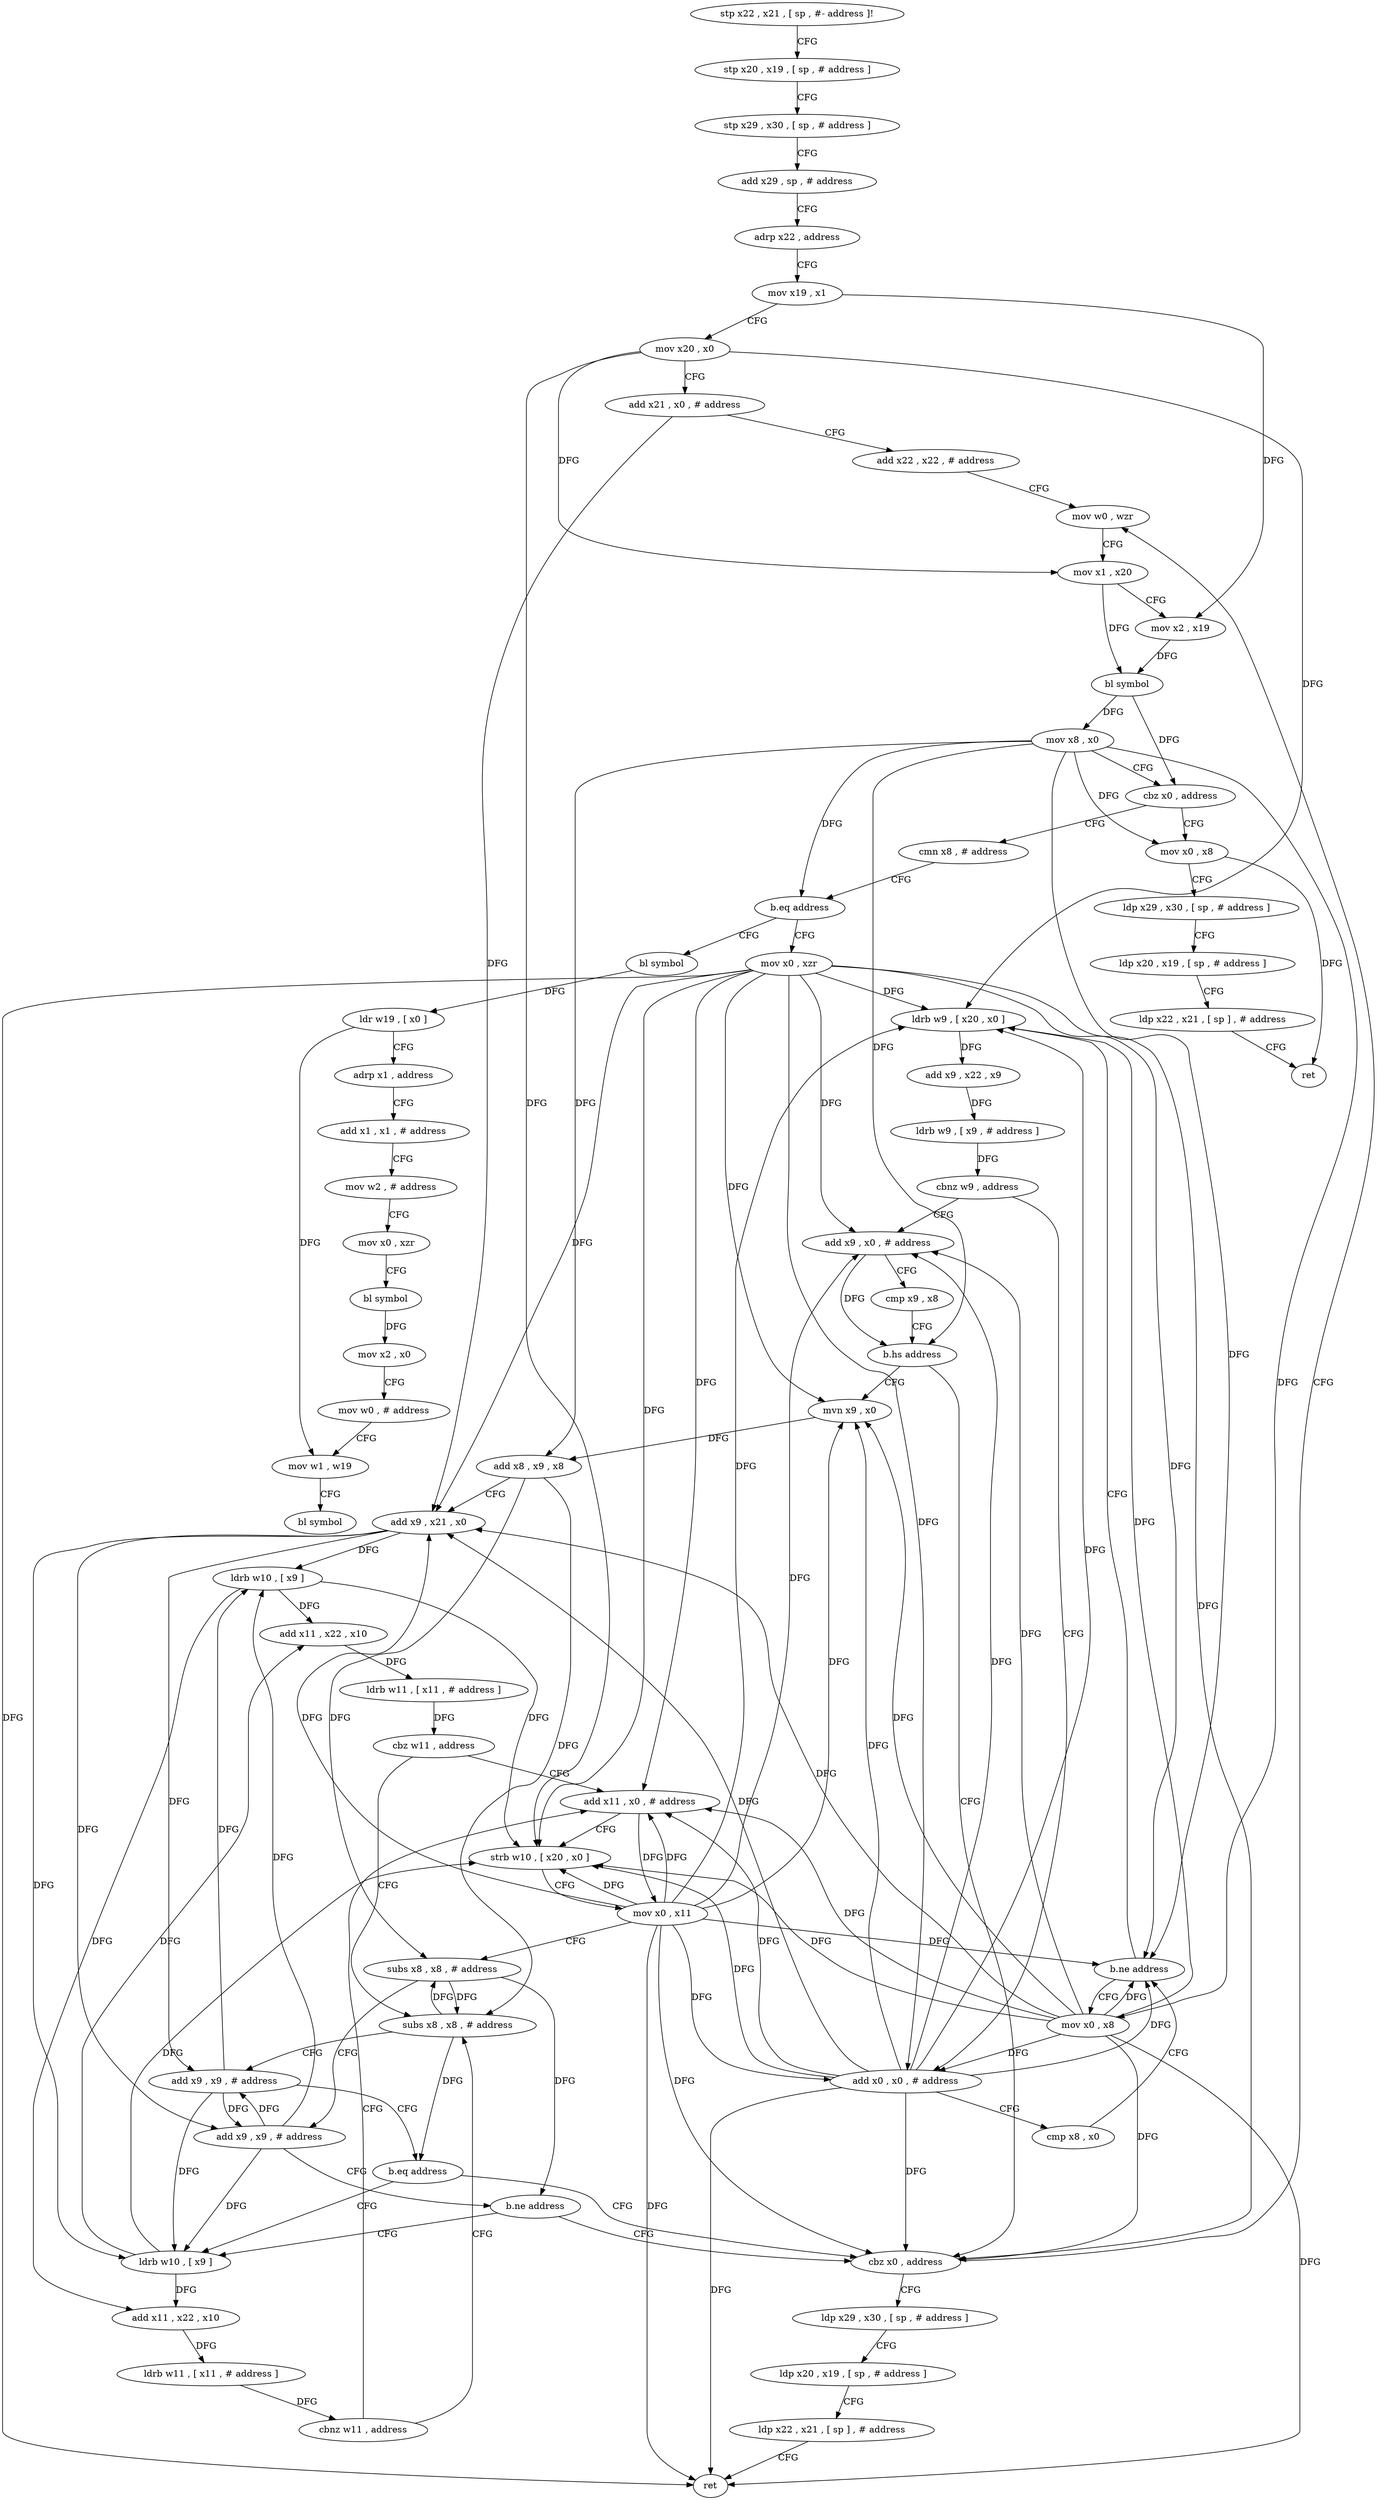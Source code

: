digraph "func" {
"4208264" [label = "stp x22 , x21 , [ sp , #- address ]!" ]
"4208268" [label = "stp x20 , x19 , [ sp , # address ]" ]
"4208272" [label = "stp x29 , x30 , [ sp , # address ]" ]
"4208276" [label = "add x29 , sp , # address" ]
"4208280" [label = "adrp x22 , address" ]
"4208284" [label = "mov x19 , x1" ]
"4208288" [label = "mov x20 , x0" ]
"4208292" [label = "add x21 , x0 , # address" ]
"4208296" [label = "add x22 , x22 , # address" ]
"4208300" [label = "mov w0 , wzr" ]
"4208480" [label = "mov x0 , x8" ]
"4208484" [label = "ldp x29 , x30 , [ sp , # address ]" ]
"4208488" [label = "ldp x20 , x19 , [ sp , # address ]" ]
"4208492" [label = "ldp x22 , x21 , [ sp ] , # address" ]
"4208496" [label = "ret" ]
"4208324" [label = "cmn x8 , # address" ]
"4208328" [label = "b.eq address" ]
"4208500" [label = "bl symbol" ]
"4208332" [label = "mov x0 , xzr" ]
"4208504" [label = "ldr w19 , [ x0 ]" ]
"4208508" [label = "adrp x1 , address" ]
"4208512" [label = "add x1 , x1 , # address" ]
"4208516" [label = "mov w2 , # address" ]
"4208520" [label = "mov x0 , xzr" ]
"4208524" [label = "bl symbol" ]
"4208528" [label = "mov x2 , x0" ]
"4208532" [label = "mov w0 , # address" ]
"4208536" [label = "mov w1 , w19" ]
"4208540" [label = "bl symbol" ]
"4208336" [label = "ldrb w9 , [ x20 , x0 ]" ]
"4208368" [label = "add x9 , x0 , # address" ]
"4208372" [label = "cmp x9 , x8" ]
"4208376" [label = "b.hs address" ]
"4208460" [label = "cbz x0 , address" ]
"4208380" [label = "mvn x9 , x0" ]
"4208352" [label = "add x0 , x0 , # address" ]
"4208356" [label = "cmp x8 , x0" ]
"4208360" [label = "b.ne address" ]
"4208364" [label = "mov x0 , x8" ]
"4208464" [label = "ldp x29 , x30 , [ sp , # address ]" ]
"4208384" [label = "add x8 , x9 , x8" ]
"4208388" [label = "add x9 , x21 , x0" ]
"4208392" [label = "ldrb w10 , [ x9 ]" ]
"4208396" [label = "add x11 , x22 , x10" ]
"4208400" [label = "ldrb w11 , [ x11 , # address ]" ]
"4208404" [label = "cbz w11 , address" ]
"4208436" [label = "add x11 , x0 , # address" ]
"4208408" [label = "subs x8 , x8 , # address" ]
"4208340" [label = "add x9 , x22 , x9" ]
"4208344" [label = "ldrb w9 , [ x9 , # address ]" ]
"4208348" [label = "cbnz w9 , address" ]
"4208304" [label = "mov x1 , x20" ]
"4208308" [label = "mov x2 , x19" ]
"4208312" [label = "bl symbol" ]
"4208316" [label = "mov x8 , x0" ]
"4208320" [label = "cbz x0 , address" ]
"4208468" [label = "ldp x20 , x19 , [ sp , # address ]" ]
"4208472" [label = "ldp x22 , x21 , [ sp ] , # address" ]
"4208476" [label = "ret" ]
"4208440" [label = "strb w10 , [ x20 , x0 ]" ]
"4208444" [label = "mov x0 , x11" ]
"4208448" [label = "subs x8 , x8 , # address" ]
"4208452" [label = "add x9 , x9 , # address" ]
"4208456" [label = "b.ne address" ]
"4208420" [label = "ldrb w10 , [ x9 ]" ]
"4208412" [label = "add x9 , x9 , # address" ]
"4208416" [label = "b.eq address" ]
"4208424" [label = "add x11 , x22 , x10" ]
"4208428" [label = "ldrb w11 , [ x11 , # address ]" ]
"4208432" [label = "cbnz w11 , address" ]
"4208264" -> "4208268" [ label = "CFG" ]
"4208268" -> "4208272" [ label = "CFG" ]
"4208272" -> "4208276" [ label = "CFG" ]
"4208276" -> "4208280" [ label = "CFG" ]
"4208280" -> "4208284" [ label = "CFG" ]
"4208284" -> "4208288" [ label = "CFG" ]
"4208284" -> "4208308" [ label = "DFG" ]
"4208288" -> "4208292" [ label = "CFG" ]
"4208288" -> "4208304" [ label = "DFG" ]
"4208288" -> "4208336" [ label = "DFG" ]
"4208288" -> "4208440" [ label = "DFG" ]
"4208292" -> "4208296" [ label = "CFG" ]
"4208292" -> "4208388" [ label = "DFG" ]
"4208296" -> "4208300" [ label = "CFG" ]
"4208300" -> "4208304" [ label = "CFG" ]
"4208480" -> "4208484" [ label = "CFG" ]
"4208480" -> "4208496" [ label = "DFG" ]
"4208484" -> "4208488" [ label = "CFG" ]
"4208488" -> "4208492" [ label = "CFG" ]
"4208492" -> "4208496" [ label = "CFG" ]
"4208324" -> "4208328" [ label = "CFG" ]
"4208328" -> "4208500" [ label = "CFG" ]
"4208328" -> "4208332" [ label = "CFG" ]
"4208500" -> "4208504" [ label = "DFG" ]
"4208332" -> "4208336" [ label = "DFG" ]
"4208332" -> "4208368" [ label = "DFG" ]
"4208332" -> "4208352" [ label = "DFG" ]
"4208332" -> "4208360" [ label = "DFG" ]
"4208332" -> "4208460" [ label = "DFG" ]
"4208332" -> "4208380" [ label = "DFG" ]
"4208332" -> "4208388" [ label = "DFG" ]
"4208332" -> "4208476" [ label = "DFG" ]
"4208332" -> "4208436" [ label = "DFG" ]
"4208332" -> "4208440" [ label = "DFG" ]
"4208504" -> "4208508" [ label = "CFG" ]
"4208504" -> "4208536" [ label = "DFG" ]
"4208508" -> "4208512" [ label = "CFG" ]
"4208512" -> "4208516" [ label = "CFG" ]
"4208516" -> "4208520" [ label = "CFG" ]
"4208520" -> "4208524" [ label = "CFG" ]
"4208524" -> "4208528" [ label = "DFG" ]
"4208528" -> "4208532" [ label = "CFG" ]
"4208532" -> "4208536" [ label = "CFG" ]
"4208536" -> "4208540" [ label = "CFG" ]
"4208336" -> "4208340" [ label = "DFG" ]
"4208368" -> "4208372" [ label = "CFG" ]
"4208368" -> "4208376" [ label = "DFG" ]
"4208372" -> "4208376" [ label = "CFG" ]
"4208376" -> "4208460" [ label = "CFG" ]
"4208376" -> "4208380" [ label = "CFG" ]
"4208460" -> "4208300" [ label = "CFG" ]
"4208460" -> "4208464" [ label = "CFG" ]
"4208380" -> "4208384" [ label = "DFG" ]
"4208352" -> "4208356" [ label = "CFG" ]
"4208352" -> "4208336" [ label = "DFG" ]
"4208352" -> "4208368" [ label = "DFG" ]
"4208352" -> "4208360" [ label = "DFG" ]
"4208352" -> "4208460" [ label = "DFG" ]
"4208352" -> "4208380" [ label = "DFG" ]
"4208352" -> "4208388" [ label = "DFG" ]
"4208352" -> "4208476" [ label = "DFG" ]
"4208352" -> "4208436" [ label = "DFG" ]
"4208352" -> "4208440" [ label = "DFG" ]
"4208356" -> "4208360" [ label = "CFG" ]
"4208360" -> "4208336" [ label = "CFG" ]
"4208360" -> "4208364" [ label = "CFG" ]
"4208364" -> "4208368" [ label = "DFG" ]
"4208364" -> "4208336" [ label = "DFG" ]
"4208364" -> "4208352" [ label = "DFG" ]
"4208364" -> "4208360" [ label = "DFG" ]
"4208364" -> "4208460" [ label = "DFG" ]
"4208364" -> "4208380" [ label = "DFG" ]
"4208364" -> "4208388" [ label = "DFG" ]
"4208364" -> "4208476" [ label = "DFG" ]
"4208364" -> "4208436" [ label = "DFG" ]
"4208364" -> "4208440" [ label = "DFG" ]
"4208464" -> "4208468" [ label = "CFG" ]
"4208384" -> "4208388" [ label = "CFG" ]
"4208384" -> "4208448" [ label = "DFG" ]
"4208384" -> "4208408" [ label = "DFG" ]
"4208388" -> "4208392" [ label = "DFG" ]
"4208388" -> "4208452" [ label = "DFG" ]
"4208388" -> "4208412" [ label = "DFG" ]
"4208388" -> "4208420" [ label = "DFG" ]
"4208392" -> "4208396" [ label = "DFG" ]
"4208392" -> "4208440" [ label = "DFG" ]
"4208392" -> "4208424" [ label = "DFG" ]
"4208396" -> "4208400" [ label = "DFG" ]
"4208400" -> "4208404" [ label = "DFG" ]
"4208404" -> "4208436" [ label = "CFG" ]
"4208404" -> "4208408" [ label = "CFG" ]
"4208436" -> "4208440" [ label = "CFG" ]
"4208436" -> "4208444" [ label = "DFG" ]
"4208408" -> "4208412" [ label = "CFG" ]
"4208408" -> "4208448" [ label = "DFG" ]
"4208408" -> "4208416" [ label = "DFG" ]
"4208340" -> "4208344" [ label = "DFG" ]
"4208344" -> "4208348" [ label = "DFG" ]
"4208348" -> "4208368" [ label = "CFG" ]
"4208348" -> "4208352" [ label = "CFG" ]
"4208304" -> "4208308" [ label = "CFG" ]
"4208304" -> "4208312" [ label = "DFG" ]
"4208308" -> "4208312" [ label = "DFG" ]
"4208312" -> "4208316" [ label = "DFG" ]
"4208312" -> "4208320" [ label = "DFG" ]
"4208316" -> "4208320" [ label = "CFG" ]
"4208316" -> "4208480" [ label = "DFG" ]
"4208316" -> "4208328" [ label = "DFG" ]
"4208316" -> "4208376" [ label = "DFG" ]
"4208316" -> "4208360" [ label = "DFG" ]
"4208316" -> "4208384" [ label = "DFG" ]
"4208316" -> "4208364" [ label = "DFG" ]
"4208320" -> "4208480" [ label = "CFG" ]
"4208320" -> "4208324" [ label = "CFG" ]
"4208468" -> "4208472" [ label = "CFG" ]
"4208472" -> "4208476" [ label = "CFG" ]
"4208440" -> "4208444" [ label = "CFG" ]
"4208444" -> "4208448" [ label = "CFG" ]
"4208444" -> "4208336" [ label = "DFG" ]
"4208444" -> "4208368" [ label = "DFG" ]
"4208444" -> "4208352" [ label = "DFG" ]
"4208444" -> "4208360" [ label = "DFG" ]
"4208444" -> "4208460" [ label = "DFG" ]
"4208444" -> "4208380" [ label = "DFG" ]
"4208444" -> "4208388" [ label = "DFG" ]
"4208444" -> "4208436" [ label = "DFG" ]
"4208444" -> "4208476" [ label = "DFG" ]
"4208444" -> "4208440" [ label = "DFG" ]
"4208448" -> "4208452" [ label = "CFG" ]
"4208448" -> "4208408" [ label = "DFG" ]
"4208448" -> "4208456" [ label = "DFG" ]
"4208452" -> "4208456" [ label = "CFG" ]
"4208452" -> "4208392" [ label = "DFG" ]
"4208452" -> "4208412" [ label = "DFG" ]
"4208452" -> "4208420" [ label = "DFG" ]
"4208456" -> "4208420" [ label = "CFG" ]
"4208456" -> "4208460" [ label = "CFG" ]
"4208420" -> "4208424" [ label = "DFG" ]
"4208420" -> "4208396" [ label = "DFG" ]
"4208420" -> "4208440" [ label = "DFG" ]
"4208412" -> "4208416" [ label = "CFG" ]
"4208412" -> "4208392" [ label = "DFG" ]
"4208412" -> "4208452" [ label = "DFG" ]
"4208412" -> "4208420" [ label = "DFG" ]
"4208416" -> "4208460" [ label = "CFG" ]
"4208416" -> "4208420" [ label = "CFG" ]
"4208424" -> "4208428" [ label = "DFG" ]
"4208428" -> "4208432" [ label = "DFG" ]
"4208432" -> "4208408" [ label = "CFG" ]
"4208432" -> "4208436" [ label = "CFG" ]
}
